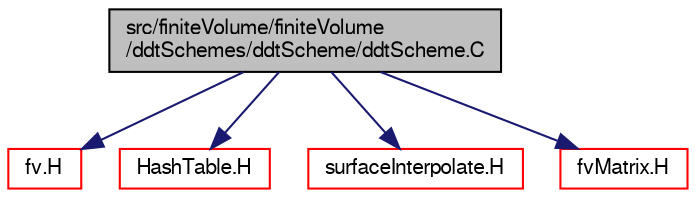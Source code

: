 digraph "src/finiteVolume/finiteVolume/ddtSchemes/ddtScheme/ddtScheme.C"
{
  bgcolor="transparent";
  edge [fontname="FreeSans",fontsize="10",labelfontname="FreeSans",labelfontsize="10"];
  node [fontname="FreeSans",fontsize="10",shape=record];
  Node1 [label="src/finiteVolume/finiteVolume\l/ddtSchemes/ddtScheme/ddtScheme.C",height=0.2,width=0.4,color="black", fillcolor="grey75", style="filled" fontcolor="black"];
  Node1 -> Node2 [color="midnightblue",fontsize="10",style="solid",fontname="FreeSans"];
  Node2 [label="fv.H",height=0.2,width=0.4,color="red",URL="$a05235.html"];
  Node1 -> Node3 [color="midnightblue",fontsize="10",style="solid",fontname="FreeSans"];
  Node3 [label="HashTable.H",height=0.2,width=0.4,color="red",URL="$a07116.html"];
  Node1 -> Node4 [color="midnightblue",fontsize="10",style="solid",fontname="FreeSans"];
  Node4 [label="surfaceInterpolate.H",height=0.2,width=0.4,color="red",URL="$a05708.html",tooltip="Surface Interpolation. "];
  Node1 -> Node5 [color="midnightblue",fontsize="10",style="solid",fontname="FreeSans"];
  Node5 [label="fvMatrix.H",height=0.2,width=0.4,color="red",URL="$a05355.html"];
}
